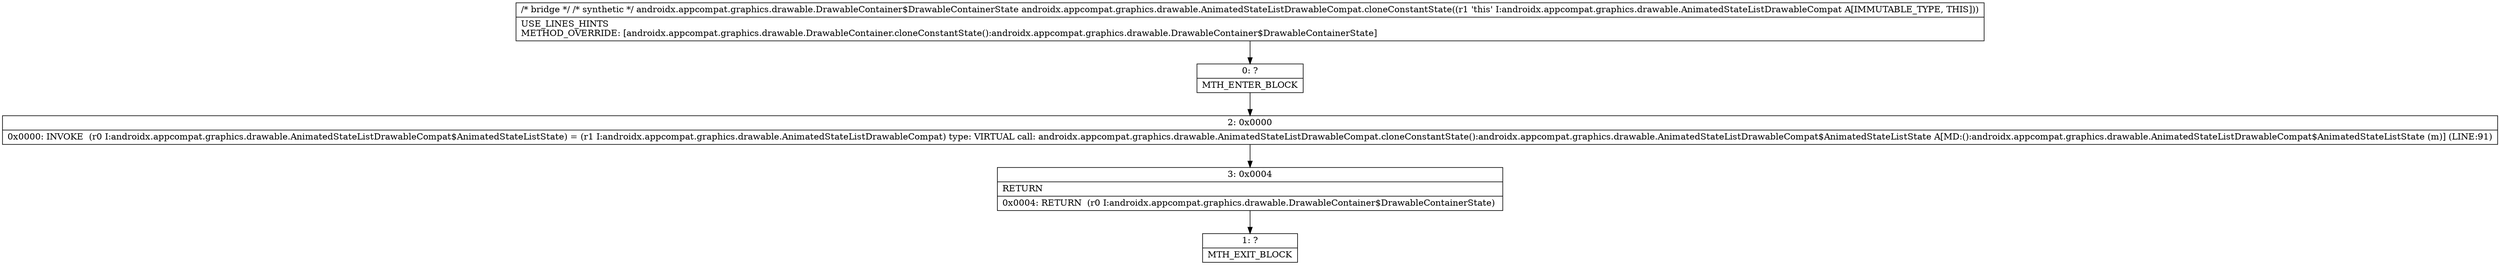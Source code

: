 digraph "CFG forandroidx.appcompat.graphics.drawable.AnimatedStateListDrawableCompat.cloneConstantState()Landroidx\/appcompat\/graphics\/drawable\/DrawableContainer$DrawableContainerState;" {
Node_0 [shape=record,label="{0\:\ ?|MTH_ENTER_BLOCK\l}"];
Node_2 [shape=record,label="{2\:\ 0x0000|0x0000: INVOKE  (r0 I:androidx.appcompat.graphics.drawable.AnimatedStateListDrawableCompat$AnimatedStateListState) = (r1 I:androidx.appcompat.graphics.drawable.AnimatedStateListDrawableCompat) type: VIRTUAL call: androidx.appcompat.graphics.drawable.AnimatedStateListDrawableCompat.cloneConstantState():androidx.appcompat.graphics.drawable.AnimatedStateListDrawableCompat$AnimatedStateListState A[MD:():androidx.appcompat.graphics.drawable.AnimatedStateListDrawableCompat$AnimatedStateListState (m)] (LINE:91)\l}"];
Node_3 [shape=record,label="{3\:\ 0x0004|RETURN\l|0x0004: RETURN  (r0 I:androidx.appcompat.graphics.drawable.DrawableContainer$DrawableContainerState) \l}"];
Node_1 [shape=record,label="{1\:\ ?|MTH_EXIT_BLOCK\l}"];
MethodNode[shape=record,label="{\/* bridge *\/ \/* synthetic *\/ androidx.appcompat.graphics.drawable.DrawableContainer$DrawableContainerState androidx.appcompat.graphics.drawable.AnimatedStateListDrawableCompat.cloneConstantState((r1 'this' I:androidx.appcompat.graphics.drawable.AnimatedStateListDrawableCompat A[IMMUTABLE_TYPE, THIS]))  | USE_LINES_HINTS\lMETHOD_OVERRIDE: [androidx.appcompat.graphics.drawable.DrawableContainer.cloneConstantState():androidx.appcompat.graphics.drawable.DrawableContainer$DrawableContainerState]\l}"];
MethodNode -> Node_0;Node_0 -> Node_2;
Node_2 -> Node_3;
Node_3 -> Node_1;
}

